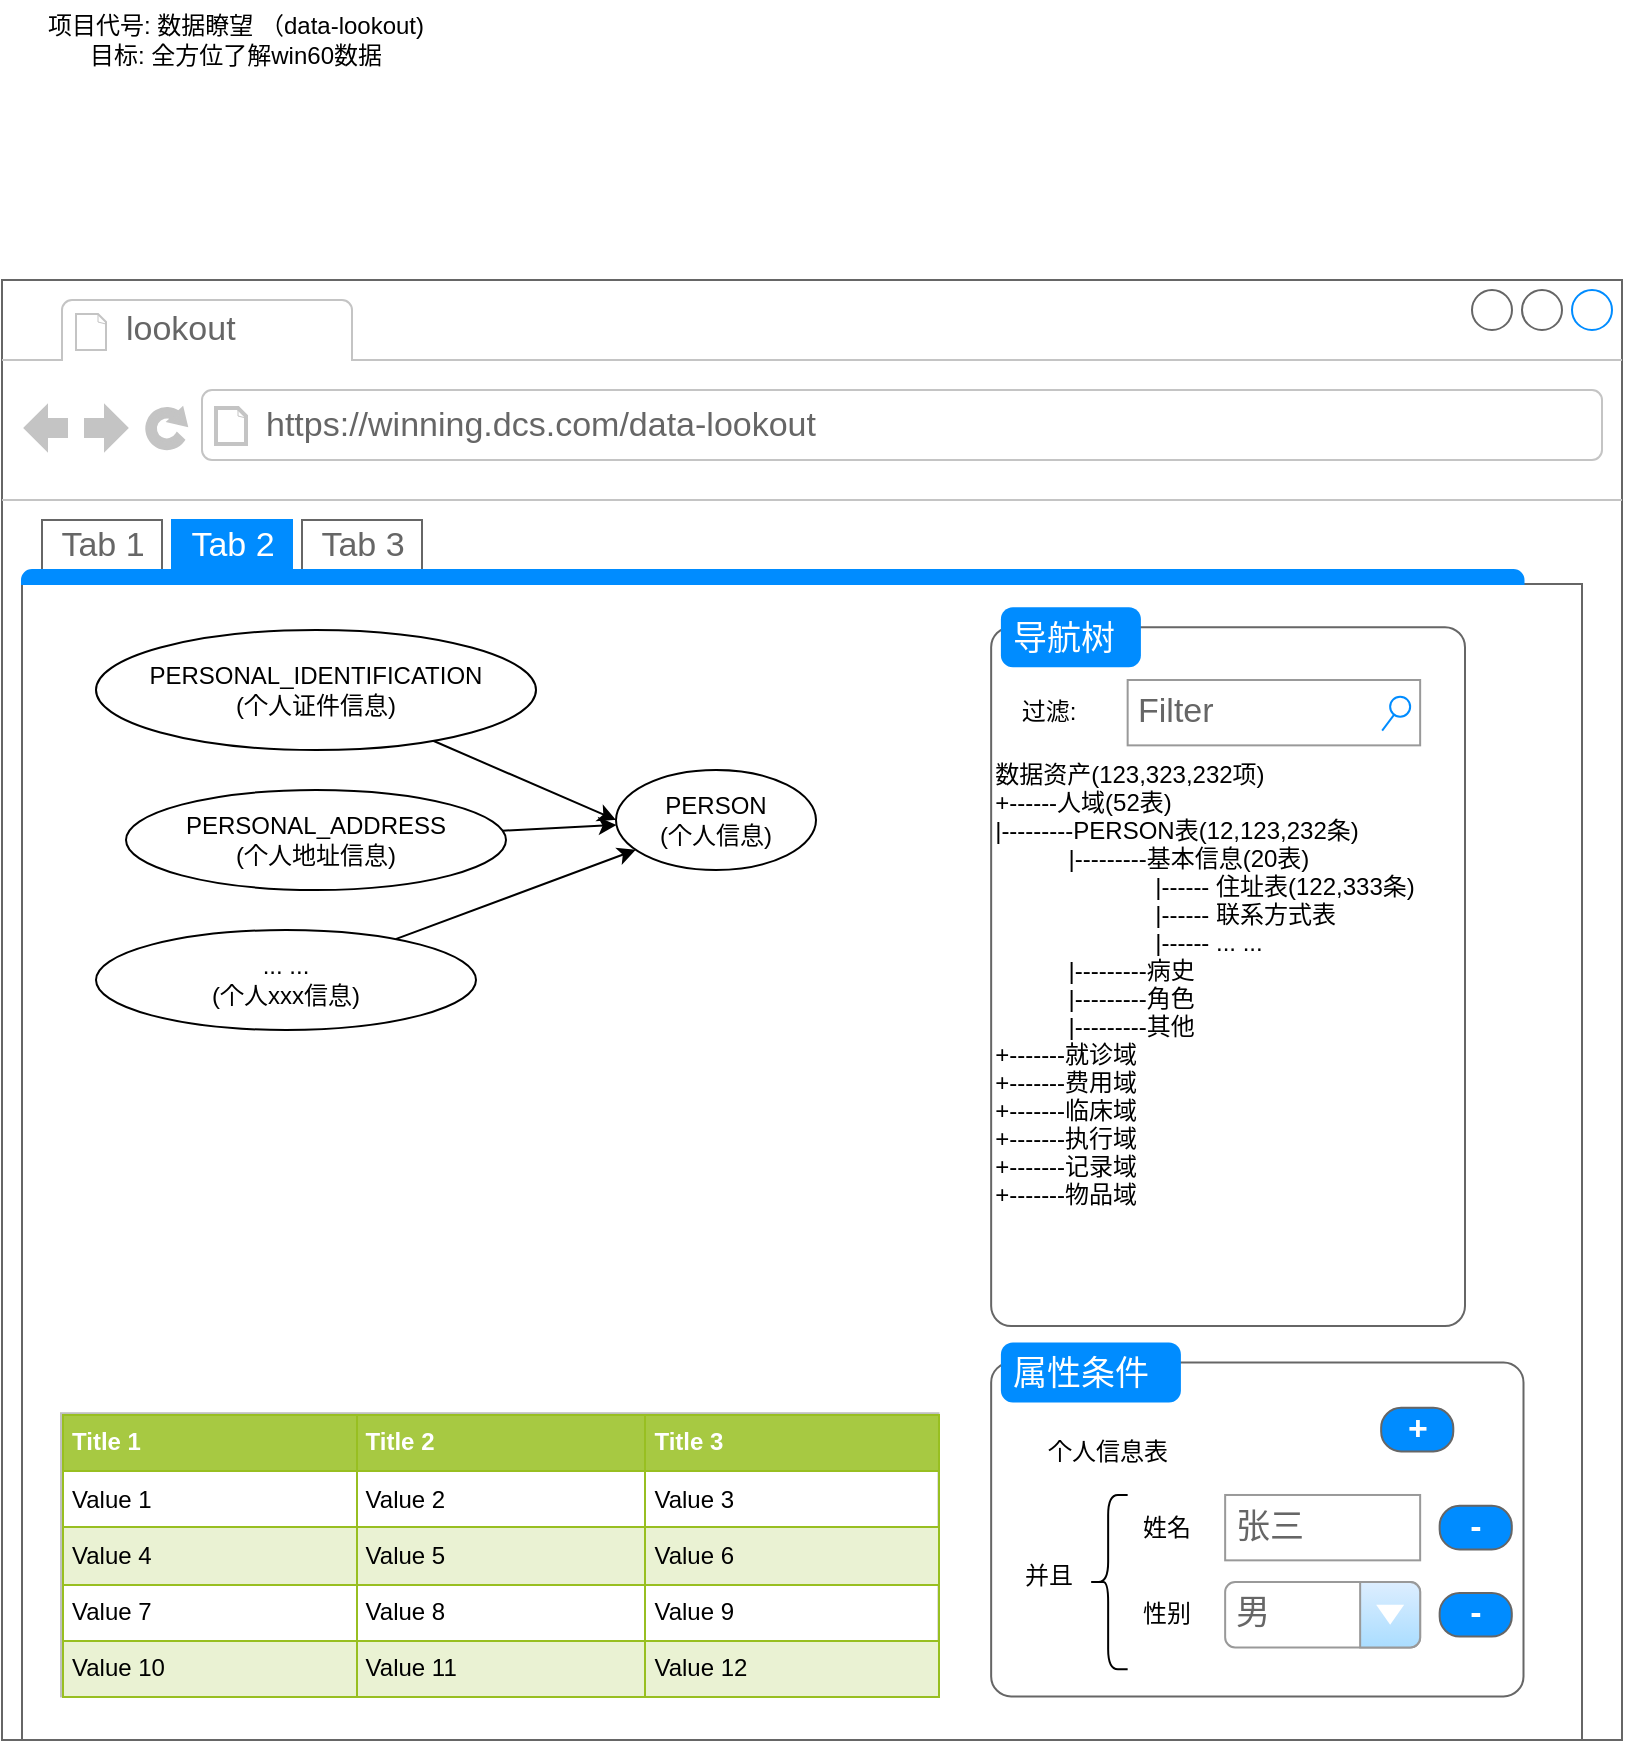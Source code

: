 <mxfile version="12.9.14" type="device"><diagram id="dB6RSxO5L6lbuJJzC9cP" name="Page-1"><mxGraphModel dx="1344" dy="831" grid="1" gridSize="10" guides="1" tooltips="1" connect="1" arrows="1" fold="1" page="1" pageScale="1" pageWidth="827" pageHeight="1169" math="0" shadow="0"><root><mxCell id="0"/><mxCell id="1" parent="0"/><mxCell id="ZRQAdnDsipTKbdanWG_m-3" value="&lt;div&gt;项目代号: 数据瞭望 （data-lookout)&lt;br&gt;目标: 全方位了解win60数据&lt;br&gt;&lt;/div&gt;" style="text;html=1;strokeColor=none;fillColor=none;align=center;verticalAlign=middle;whiteSpace=wrap;rounded=0;" vertex="1" parent="1"><mxGeometry x="40" y="10" width="220" height="40" as="geometry"/></mxCell><mxCell id="ZRQAdnDsipTKbdanWG_m-7" value="" style="strokeWidth=1;shadow=0;dashed=0;align=center;html=1;shape=mxgraph.mockup.containers.browserWindow;rSize=0;strokeColor=#666666;strokeColor2=#008cff;strokeColor3=#c4c4c4;mainText=,;recursiveResize=0;" vertex="1" parent="1"><mxGeometry x="33" y="150" width="810" height="730" as="geometry"/></mxCell><mxCell id="ZRQAdnDsipTKbdanWG_m-8" value="lookout" style="strokeWidth=1;shadow=0;dashed=0;align=center;html=1;shape=mxgraph.mockup.containers.anchor;fontSize=17;fontColor=#666666;align=left;" vertex="1" parent="ZRQAdnDsipTKbdanWG_m-7"><mxGeometry x="60" y="12" width="110" height="26" as="geometry"/></mxCell><mxCell id="ZRQAdnDsipTKbdanWG_m-9" value="https://winning.dcs.com/data-lookout" style="strokeWidth=1;shadow=0;dashed=0;align=center;html=1;shape=mxgraph.mockup.containers.anchor;rSize=0;fontSize=17;fontColor=#666666;align=left;" vertex="1" parent="ZRQAdnDsipTKbdanWG_m-7"><mxGeometry x="130" y="60" width="250" height="26" as="geometry"/></mxCell><mxCell id="ZRQAdnDsipTKbdanWG_m-14" value="" style="strokeWidth=1;shadow=0;dashed=0;align=center;html=1;shape=mxgraph.mockup.containers.marginRect2;rectMarginTop=32;strokeColor=#666666;gradientColor=none;" vertex="1" parent="ZRQAdnDsipTKbdanWG_m-7"><mxGeometry x="10" y="120" width="780" height="610" as="geometry"/></mxCell><mxCell id="ZRQAdnDsipTKbdanWG_m-15" value="Tab 1" style="strokeColor=inherit;fillColor=inherit;gradientColor=inherit;strokeWidth=1;shadow=0;dashed=0;align=center;html=1;shape=mxgraph.mockup.containers.rrect;rSize=0;fontSize=17;fontColor=#666666;gradientColor=none;" vertex="1" parent="ZRQAdnDsipTKbdanWG_m-14"><mxGeometry width="60" height="25" relative="1" as="geometry"><mxPoint x="10" as="offset"/></mxGeometry></mxCell><mxCell id="ZRQAdnDsipTKbdanWG_m-16" value="Tab 2" style="strokeWidth=1;shadow=0;dashed=0;align=center;html=1;shape=mxgraph.mockup.containers.rrect;rSize=0;fontSize=17;fontColor=#ffffff;strokeColor=#008cff;fillColor=#008cff;" vertex="1" parent="ZRQAdnDsipTKbdanWG_m-14"><mxGeometry width="60" height="25" relative="1" as="geometry"><mxPoint x="75" as="offset"/></mxGeometry></mxCell><mxCell id="ZRQAdnDsipTKbdanWG_m-17" value="Tab 3" style="strokeColor=inherit;fillColor=inherit;gradientColor=inherit;strokeWidth=1;shadow=0;dashed=0;align=center;html=1;shape=mxgraph.mockup.containers.rrect;rSize=0;fontSize=17;fontColor=#666666;gradientColor=none;" vertex="1" parent="ZRQAdnDsipTKbdanWG_m-14"><mxGeometry width="60" height="25" relative="1" as="geometry"><mxPoint x="140" as="offset"/></mxGeometry></mxCell><mxCell id="ZRQAdnDsipTKbdanWG_m-18" value="" style="strokeWidth=1;shadow=0;dashed=0;align=center;html=1;shape=mxgraph.mockup.containers.topButton;rSize=5;strokeColor=#008cff;fillColor=#008cff;gradientColor=none;resizeWidth=1;movable=0;deletable=1;" vertex="1" parent="ZRQAdnDsipTKbdanWG_m-14"><mxGeometry width="750.75" height="7" relative="1" as="geometry"><mxPoint y="25" as="offset"/></mxGeometry></mxCell><mxCell id="ZRQAdnDsipTKbdanWG_m-19" value="&lt;table border=&quot;1&quot; width=&quot;100%&quot; height=&quot;100%&quot; cellpadding=&quot;4&quot; style=&quot;width:100%;height:100%;border-collapse:collapse;&quot;&gt;&lt;tr style=&quot;background-color:#A7C942;color:#ffffff;border:1px solid #98bf21;&quot;&gt;&lt;th align=&quot;left&quot;&gt;Title 1&lt;/th&gt;&lt;th align=&quot;left&quot;&gt;Title 2&lt;/th&gt;&lt;th align=&quot;left&quot;&gt;Title 3&lt;/th&gt;&lt;/tr&gt;&lt;tr style=&quot;border:1px solid #98bf21;&quot;&gt;&lt;td&gt;Value 1&lt;/td&gt;&lt;td&gt;Value 2&lt;/td&gt;&lt;td&gt;Value 3&lt;/td&gt;&lt;/tr&gt;&lt;tr style=&quot;background-color:#EAF2D3;border:1px solid #98bf21;&quot;&gt;&lt;td&gt;Value 4&lt;/td&gt;&lt;td&gt;Value 5&lt;/td&gt;&lt;td&gt;Value 6&lt;/td&gt;&lt;/tr&gt;&lt;tr style=&quot;border:1px solid #98bf21;&quot;&gt;&lt;td&gt;Value 7&lt;/td&gt;&lt;td&gt;Value 8&lt;/td&gt;&lt;td&gt;Value 9&lt;/td&gt;&lt;/tr&gt;&lt;tr style=&quot;background-color:#EAF2D3;border:1px solid #98bf21;&quot;&gt;&lt;td&gt;Value 10&lt;/td&gt;&lt;td&gt;Value 11&lt;/td&gt;&lt;td&gt;Value 12&lt;/td&gt;&lt;/tr&gt;&lt;/table&gt;" style="text;html=1;strokeColor=#c0c0c0;fillColor=#ffffff;overflow=fill;rounded=0;" vertex="1" parent="ZRQAdnDsipTKbdanWG_m-14"><mxGeometry x="19.5" y="446.607" width="438.75" height="141.607" as="geometry"/></mxCell><mxCell id="ZRQAdnDsipTKbdanWG_m-11" value="&#xA;&#xA;&#xA;&#xA;&#xA;数据资产(123,323,232项)&#xA;+------人域(52表)           &#xA;|---------PERSON表(12,123,232条)&#xA;           |---------基本信息(20表) &#xA;                        |------ 住址表(122,333条) &#xA;                        |------ 联系方式表&#xA;                        |------ ... ...&#xA;           |---------病史&#xA;           |---------角色&#xA;           |---------其他&#xA;+-------就诊域&#xA;+-------费用域&#xA;+-------临床域&#xA;+-------执行域&#xA;+-------记录域&#xA;+-------物品域&#xA;&#xA;" style="shape=mxgraph.mockup.containers.marginRect;rectMarginTop=10;strokeColor=#666666;strokeWidth=1;dashed=0;rounded=1;arcSize=5;recursiveResize=0;align=left;verticalAlign=top;" vertex="1" parent="ZRQAdnDsipTKbdanWG_m-14"><mxGeometry x="484.575" y="43.57" width="236.925" height="359.46" as="geometry"/></mxCell><mxCell id="ZRQAdnDsipTKbdanWG_m-12" value="导航树" style="shape=rect;strokeColor=none;fillColor=#008cff;strokeWidth=1;dashed=0;rounded=1;arcSize=20;fontColor=#ffffff;fontSize=17;spacing=2;spacingTop=-2;align=left;autosize=1;spacingLeft=4;resizeWidth=0;resizeHeight=0;perimeter=none;" vertex="1" parent="ZRQAdnDsipTKbdanWG_m-11"><mxGeometry x="4.875" width="70" height="30" as="geometry"/></mxCell><mxCell id="ZRQAdnDsipTKbdanWG_m-42" value="过滤:" style="text;html=1;strokeColor=none;fillColor=none;align=center;verticalAlign=middle;whiteSpace=wrap;rounded=0;" vertex="1" parent="ZRQAdnDsipTKbdanWG_m-11"><mxGeometry x="9.75" y="39.698" width="39" height="26.143" as="geometry"/></mxCell><mxCell id="ZRQAdnDsipTKbdanWG_m-54" value="Filter" style="strokeWidth=1;shadow=0;dashed=0;align=center;html=1;shape=mxgraph.mockup.forms.searchBox;strokeColor=#999999;mainText=;strokeColor2=#008cff;fontColor=#666666;fontSize=17;align=left;spacingLeft=3;" vertex="1" parent="ZRQAdnDsipTKbdanWG_m-11"><mxGeometry x="68.25" y="36.43" width="146.25" height="32.679" as="geometry"/></mxCell><mxCell id="ZRQAdnDsipTKbdanWG_m-50" value="" style="shape=mxgraph.mockup.containers.marginRect;rectMarginTop=10;strokeColor=#666666;strokeWidth=1;dashed=0;rounded=1;arcSize=5;recursiveResize=0;align=center;" vertex="1" parent="ZRQAdnDsipTKbdanWG_m-14"><mxGeometry x="484.575" y="411.24" width="266.175" height="176.97" as="geometry"/></mxCell><mxCell id="ZRQAdnDsipTKbdanWG_m-51" value="属性条件" style="shape=rect;strokeColor=none;fillColor=#008cff;strokeWidth=1;dashed=0;rounded=1;arcSize=20;fontColor=#ffffff;fontSize=17;spacing=2;spacingTop=-2;align=left;autosize=1;spacingLeft=4;resizeWidth=0;resizeHeight=0;perimeter=none;" vertex="1" parent="ZRQAdnDsipTKbdanWG_m-50"><mxGeometry x="4.875" width="90" height="30" as="geometry"/></mxCell><mxCell id="ZRQAdnDsipTKbdanWG_m-53" value="姓名" style="text;html=1;strokeColor=none;fillColor=none;align=center;verticalAlign=middle;whiteSpace=wrap;rounded=0;" vertex="1" parent="ZRQAdnDsipTKbdanWG_m-50"><mxGeometry x="68.25" y="79.518" width="39" height="26.143" as="geometry"/></mxCell><mxCell id="ZRQAdnDsipTKbdanWG_m-55" value="男" style="strokeWidth=1;shadow=0;dashed=0;align=center;html=1;shape=mxgraph.mockup.forms.comboBox;strokeColor=#999999;fillColor=#ddeeff;align=left;fillColor2=#aaddff;mainText=;fontColor=#666666;fontSize=17;spacingLeft=3;" vertex="1" parent="ZRQAdnDsipTKbdanWG_m-50"><mxGeometry x="117.0" y="119.821" width="97.5" height="32.679" as="geometry"/></mxCell><mxCell id="ZRQAdnDsipTKbdanWG_m-56" value="张三" style="strokeWidth=1;shadow=0;dashed=0;align=center;html=1;shape=mxgraph.mockup.forms.pwField;strokeColor=#999999;mainText=;align=left;fontColor=#666666;fontSize=17;spacingLeft=3;" vertex="1" parent="ZRQAdnDsipTKbdanWG_m-50"><mxGeometry x="117.0" y="76.25" width="97.5" height="32.679" as="geometry"/></mxCell><mxCell id="ZRQAdnDsipTKbdanWG_m-57" value="+" style="strokeWidth=1;shadow=0;dashed=0;align=center;html=1;shape=mxgraph.mockup.buttons.button;strokeColor=#666666;fontColor=#ffffff;mainText=;buttonStyle=round;fontSize=17;fontStyle=1;fillColor=#008cff;whiteSpace=wrap;" vertex="1" parent="ZRQAdnDsipTKbdanWG_m-50"><mxGeometry x="195.0" y="32.679" width="36.075" height="21.786" as="geometry"/></mxCell><mxCell id="ZRQAdnDsipTKbdanWG_m-58" value="个人信息表" style="text;html=1;strokeColor=none;fillColor=none;align=center;verticalAlign=middle;whiteSpace=wrap;rounded=0;" vertex="1" parent="ZRQAdnDsipTKbdanWG_m-50"><mxGeometry x="19.5" y="43.571" width="78" height="21.786" as="geometry"/></mxCell><mxCell id="ZRQAdnDsipTKbdanWG_m-59" value="-" style="strokeWidth=1;shadow=0;dashed=0;align=center;html=1;shape=mxgraph.mockup.buttons.button;strokeColor=#666666;fontColor=#ffffff;mainText=;buttonStyle=round;fontSize=17;fontStyle=1;fillColor=#008cff;whiteSpace=wrap;" vertex="1" parent="ZRQAdnDsipTKbdanWG_m-50"><mxGeometry x="224.25" y="81.696" width="36.075" height="21.786" as="geometry"/></mxCell><mxCell id="ZRQAdnDsipTKbdanWG_m-60" value="-" style="strokeWidth=1;shadow=0;dashed=0;align=center;html=1;shape=mxgraph.mockup.buttons.button;strokeColor=#666666;fontColor=#ffffff;mainText=;buttonStyle=round;fontSize=17;fontStyle=1;fillColor=#008cff;whiteSpace=wrap;" vertex="1" parent="ZRQAdnDsipTKbdanWG_m-50"><mxGeometry x="224.25" y="125.268" width="36.075" height="21.786" as="geometry"/></mxCell><mxCell id="ZRQAdnDsipTKbdanWG_m-63" value="性别" style="text;html=1;strokeColor=none;fillColor=none;align=center;verticalAlign=middle;whiteSpace=wrap;rounded=0;" vertex="1" parent="ZRQAdnDsipTKbdanWG_m-50"><mxGeometry x="68.25" y="123.089" width="39" height="26.143" as="geometry"/></mxCell><mxCell id="ZRQAdnDsipTKbdanWG_m-64" value="" style="shape=curlyBracket;whiteSpace=wrap;html=1;rounded=1;align=center;" vertex="1" parent="ZRQAdnDsipTKbdanWG_m-50"><mxGeometry x="48.75" y="76.25" width="19.5" height="87.143" as="geometry"/></mxCell><mxCell id="ZRQAdnDsipTKbdanWG_m-65" value="并且" style="text;html=1;strokeColor=none;fillColor=none;align=center;verticalAlign=middle;whiteSpace=wrap;rounded=0;" vertex="1" parent="ZRQAdnDsipTKbdanWG_m-50"><mxGeometry x="9.75" y="103.482" width="39" height="26.143" as="geometry"/></mxCell><mxCell id="ZRQAdnDsipTKbdanWG_m-43" value="&lt;div&gt;PERSON&lt;/div&gt;&lt;div&gt;(个人信息)&lt;br&gt;&lt;/div&gt;" style="ellipse;whiteSpace=wrap;html=1;align=center;" vertex="1" parent="1"><mxGeometry x="340" y="395" width="100" height="50" as="geometry"/></mxCell><mxCell id="ZRQAdnDsipTKbdanWG_m-44" style="edgeStyle=none;rounded=0;orthogonalLoop=1;jettySize=auto;html=1;entryX=0;entryY=0.5;entryDx=0;entryDy=0;" edge="1" parent="1" source="ZRQAdnDsipTKbdanWG_m-45" target="ZRQAdnDsipTKbdanWG_m-43"><mxGeometry relative="1" as="geometry"/></mxCell><mxCell id="ZRQAdnDsipTKbdanWG_m-45" value="&lt;div&gt;PERSONAL_IDENTIFICATION&lt;/div&gt;&lt;div&gt;(个人证件信息)&lt;/div&gt;" style="ellipse;whiteSpace=wrap;html=1;align=center;" vertex="1" parent="1"><mxGeometry x="80" y="325" width="220" height="60" as="geometry"/></mxCell><mxCell id="ZRQAdnDsipTKbdanWG_m-46" style="edgeStyle=none;rounded=0;orthogonalLoop=1;jettySize=auto;html=1;" edge="1" parent="1" source="ZRQAdnDsipTKbdanWG_m-47" target="ZRQAdnDsipTKbdanWG_m-43"><mxGeometry relative="1" as="geometry"/></mxCell><mxCell id="ZRQAdnDsipTKbdanWG_m-47" value="&lt;div&gt;PERSONAL_ADDRESS&lt;/div&gt;&lt;div&gt;(个人地址信息)&lt;br&gt;&lt;/div&gt;" style="ellipse;whiteSpace=wrap;html=1;align=center;" vertex="1" parent="1"><mxGeometry x="95" y="405" width="190" height="50" as="geometry"/></mxCell><mxCell id="ZRQAdnDsipTKbdanWG_m-48" style="edgeStyle=none;rounded=0;orthogonalLoop=1;jettySize=auto;html=1;" edge="1" parent="1" source="ZRQAdnDsipTKbdanWG_m-49" target="ZRQAdnDsipTKbdanWG_m-43"><mxGeometry relative="1" as="geometry"/></mxCell><mxCell id="ZRQAdnDsipTKbdanWG_m-49" value="&lt;div&gt;... ...&lt;br&gt;&lt;/div&gt;&lt;div&gt;(个人xxx信息)&lt;br&gt;&lt;/div&gt;" style="ellipse;whiteSpace=wrap;html=1;align=center;" vertex="1" parent="1"><mxGeometry x="80" y="475" width="190" height="50" as="geometry"/></mxCell></root></mxGraphModel></diagram></mxfile>